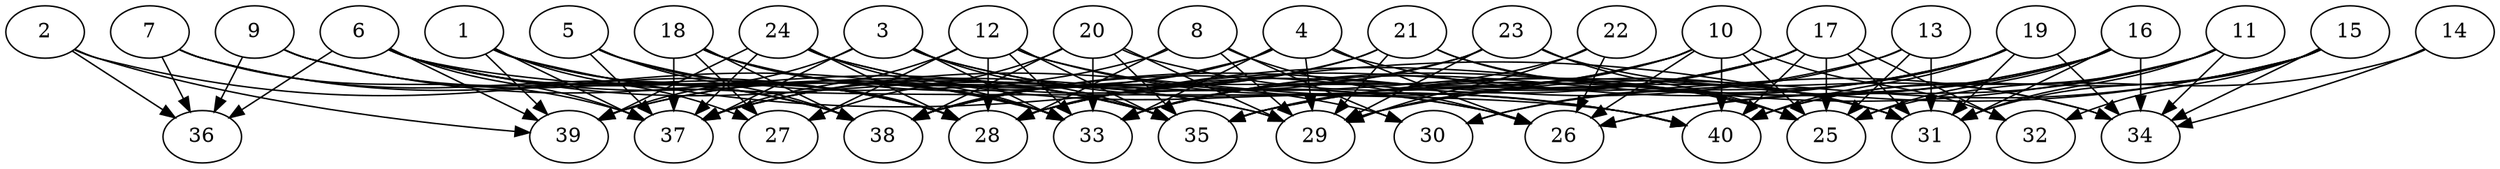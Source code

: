 // DAG automatically generated by daggen at Thu Oct  3 14:06:49 2019
// ./daggen --dot -n 40 --ccr 0.4 --fat 0.9 --regular 0.9 --density 0.5 --mindata 5242880 --maxdata 52428800 
digraph G {
  1 [size="93209600", alpha="0.05", expect_size="37283840"] 
  1 -> 27 [size ="37283840"]
  1 -> 28 [size ="37283840"]
  1 -> 31 [size ="37283840"]
  1 -> 33 [size ="37283840"]
  1 -> 37 [size ="37283840"]
  1 -> 39 [size ="37283840"]
  2 [size="21795840", alpha="0.20", expect_size="8718336"] 
  2 -> 33 [size ="8718336"]
  2 -> 36 [size ="8718336"]
  2 -> 39 [size ="8718336"]
  3 [size="112253440", alpha="0.18", expect_size="44901376"] 
  3 -> 26 [size ="44901376"]
  3 -> 33 [size ="44901376"]
  3 -> 35 [size ="44901376"]
  3 -> 37 [size ="44901376"]
  3 -> 39 [size ="44901376"]
  3 -> 40 [size ="44901376"]
  4 [size="95280640", alpha="0.05", expect_size="38112256"] 
  4 -> 26 [size ="38112256"]
  4 -> 29 [size ="38112256"]
  4 -> 33 [size ="38112256"]
  4 -> 34 [size ="38112256"]
  4 -> 38 [size ="38112256"]
  4 -> 39 [size ="38112256"]
  5 [size="34629120", alpha="0.18", expect_size="13851648"] 
  5 -> 28 [size ="13851648"]
  5 -> 29 [size ="13851648"]
  5 -> 37 [size ="13851648"]
  5 -> 38 [size ="13851648"]
  6 [size="40537600", alpha="0.14", expect_size="16215040"] 
  6 -> 28 [size ="16215040"]
  6 -> 29 [size ="16215040"]
  6 -> 35 [size ="16215040"]
  6 -> 36 [size ="16215040"]
  6 -> 37 [size ="16215040"]
  6 -> 38 [size ="16215040"]
  6 -> 39 [size ="16215040"]
  6 -> 40 [size ="16215040"]
  7 [size="77527040", alpha="0.12", expect_size="31010816"] 
  7 -> 28 [size ="31010816"]
  7 -> 36 [size ="31010816"]
  7 -> 37 [size ="31010816"]
  7 -> 38 [size ="31010816"]
  8 [size="121011200", alpha="0.14", expect_size="48404480"] 
  8 -> 26 [size ="48404480"]
  8 -> 28 [size ="48404480"]
  8 -> 29 [size ="48404480"]
  8 -> 30 [size ="48404480"]
  8 -> 39 [size ="48404480"]
  9 [size="14223360", alpha="0.10", expect_size="5689344"] 
  9 -> 28 [size ="5689344"]
  9 -> 35 [size ="5689344"]
  9 -> 36 [size ="5689344"]
  9 -> 38 [size ="5689344"]
  10 [size="98383360", alpha="0.13", expect_size="39353344"] 
  10 -> 25 [size ="39353344"]
  10 -> 26 [size ="39353344"]
  10 -> 32 [size ="39353344"]
  10 -> 33 [size ="39353344"]
  10 -> 35 [size ="39353344"]
  10 -> 37 [size ="39353344"]
  10 -> 40 [size ="39353344"]
  11 [size="19770880", alpha="0.11", expect_size="7908352"] 
  11 -> 26 [size ="7908352"]
  11 -> 28 [size ="7908352"]
  11 -> 31 [size ="7908352"]
  11 -> 34 [size ="7908352"]
  11 -> 40 [size ="7908352"]
  12 [size="51161600", alpha="0.06", expect_size="20464640"] 
  12 -> 25 [size ="20464640"]
  12 -> 27 [size ="20464640"]
  12 -> 28 [size ="20464640"]
  12 -> 33 [size ="20464640"]
  12 -> 35 [size ="20464640"]
  12 -> 37 [size ="20464640"]
  12 -> 40 [size ="20464640"]
  13 [size="49907200", alpha="0.13", expect_size="19962880"] 
  13 -> 25 [size ="19962880"]
  13 -> 30 [size ="19962880"]
  13 -> 31 [size ="19962880"]
  13 -> 38 [size ="19962880"]
  14 [size="36782080", alpha="0.16", expect_size="14712832"] 
  14 -> 25 [size ="14712832"]
  14 -> 34 [size ="14712832"]
  15 [size="69102080", alpha="0.14", expect_size="27640832"] 
  15 -> 29 [size ="27640832"]
  15 -> 31 [size ="27640832"]
  15 -> 32 [size ="27640832"]
  15 -> 34 [size ="27640832"]
  15 -> 35 [size ="27640832"]
  15 -> 40 [size ="27640832"]
  16 [size="56337920", alpha="0.02", expect_size="22535168"] 
  16 -> 25 [size ="22535168"]
  16 -> 26 [size ="22535168"]
  16 -> 31 [size ="22535168"]
  16 -> 33 [size ="22535168"]
  16 -> 34 [size ="22535168"]
  16 -> 35 [size ="22535168"]
  17 [size="20736000", alpha="0.18", expect_size="8294400"] 
  17 -> 25 [size ="8294400"]
  17 -> 28 [size ="8294400"]
  17 -> 29 [size ="8294400"]
  17 -> 31 [size ="8294400"]
  17 -> 32 [size ="8294400"]
  17 -> 35 [size ="8294400"]
  17 -> 38 [size ="8294400"]
  17 -> 40 [size ="8294400"]
  18 [size="89105920", alpha="0.16", expect_size="35642368"] 
  18 -> 27 [size ="35642368"]
  18 -> 30 [size ="35642368"]
  18 -> 33 [size ="35642368"]
  18 -> 35 [size ="35642368"]
  18 -> 37 [size ="35642368"]
  18 -> 38 [size ="35642368"]
  19 [size="56458240", alpha="0.17", expect_size="22583296"] 
  19 -> 28 [size ="22583296"]
  19 -> 30 [size ="22583296"]
  19 -> 31 [size ="22583296"]
  19 -> 33 [size ="22583296"]
  19 -> 34 [size ="22583296"]
  19 -> 40 [size ="22583296"]
  20 [size="117189120", alpha="0.09", expect_size="46875648"] 
  20 -> 27 [size ="46875648"]
  20 -> 29 [size ="46875648"]
  20 -> 31 [size ="46875648"]
  20 -> 33 [size ="46875648"]
  20 -> 35 [size ="46875648"]
  20 -> 38 [size ="46875648"]
  21 [size="73264640", alpha="0.15", expect_size="29305856"] 
  21 -> 25 [size ="29305856"]
  21 -> 29 [size ="29305856"]
  21 -> 31 [size ="29305856"]
  21 -> 37 [size ="29305856"]
  21 -> 38 [size ="29305856"]
  22 [size="21401600", alpha="0.03", expect_size="8560640"] 
  22 -> 26 [size ="8560640"]
  22 -> 29 [size ="8560640"]
  22 -> 33 [size ="8560640"]
  23 [size="59648000", alpha="0.08", expect_size="23859200"] 
  23 -> 25 [size ="23859200"]
  23 -> 28 [size ="23859200"]
  23 -> 29 [size ="23859200"]
  23 -> 34 [size ="23859200"]
  23 -> 37 [size ="23859200"]
  24 [size="17656320", alpha="0.06", expect_size="7062528"] 
  24 -> 26 [size ="7062528"]
  24 -> 28 [size ="7062528"]
  24 -> 33 [size ="7062528"]
  24 -> 37 [size ="7062528"]
  24 -> 39 [size ="7062528"]
  24 -> 40 [size ="7062528"]
  25 [size="110259200", alpha="0.08", expect_size="44103680"] 
  26 [size="72837120", alpha="0.15", expect_size="29134848"] 
  27 [size="84968960", alpha="0.13", expect_size="33987584"] 
  28 [size="70586880", alpha="0.09", expect_size="28234752"] 
  29 [size="47600640", alpha="0.05", expect_size="19040256"] 
  30 [size="27225600", alpha="0.16", expect_size="10890240"] 
  31 [size="81597440", alpha="0.07", expect_size="32638976"] 
  32 [size="54891520", alpha="0.06", expect_size="21956608"] 
  33 [size="73763840", alpha="0.10", expect_size="29505536"] 
  34 [size="119395840", alpha="0.18", expect_size="47758336"] 
  35 [size="38033920", alpha="0.16", expect_size="15213568"] 
  36 [size="87132160", alpha="0.02", expect_size="34852864"] 
  37 [size="58186240", alpha="0.08", expect_size="23274496"] 
  38 [size="15621120", alpha="0.08", expect_size="6248448"] 
  39 [size="67340800", alpha="0.15", expect_size="26936320"] 
  40 [size="96501760", alpha="0.19", expect_size="38600704"] 
}
